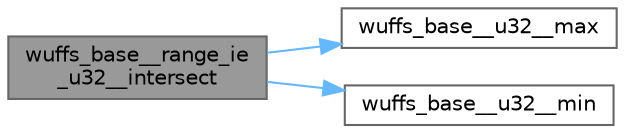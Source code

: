 digraph "wuffs_base__range_ie_u32__intersect"
{
 // LATEX_PDF_SIZE
  bgcolor="transparent";
  edge [fontname=Helvetica,fontsize=10,labelfontname=Helvetica,labelfontsize=10];
  node [fontname=Helvetica,fontsize=10,shape=box,height=0.2,width=0.4];
  rankdir="LR";
  Node1 [id="Node000001",label="wuffs_base__range_ie\l_u32__intersect",height=0.2,width=0.4,color="gray40", fillcolor="grey60", style="filled", fontcolor="black",tooltip=" "];
  Node1 -> Node2 [id="edge1_Node000001_Node000002",color="steelblue1",style="solid",tooltip=" "];
  Node2 [id="Node000002",label="wuffs_base__u32__max",height=0.2,width=0.4,color="grey40", fillcolor="white", style="filled",URL="$wuffs-v0_83_8c.html#a76cb92d1a572d5c7b5041a1ae8cef400",tooltip=" "];
  Node1 -> Node3 [id="edge2_Node000001_Node000003",color="steelblue1",style="solid",tooltip=" "];
  Node3 [id="Node000003",label="wuffs_base__u32__min",height=0.2,width=0.4,color="grey40", fillcolor="white", style="filled",URL="$wuffs-v0_83_8c.html#a3eab5ba39daa09624f213af3548b1294",tooltip=" "];
}
